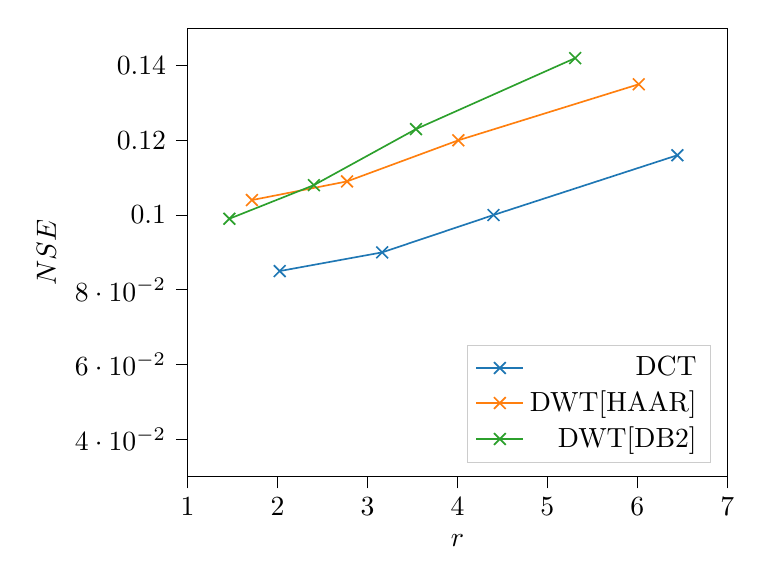 % This file was created with tikzplotlib v0.10.1.
\begin{tikzpicture}

\definecolor{darkgray176}{RGB}{176,176,176}
\definecolor{darkorange25512714}{RGB}{255,127,14}
\definecolor{forestgreen4416044}{RGB}{44,160,44}
\definecolor{lightgray204}{RGB}{204,204,204}
\definecolor{steelblue31119180}{RGB}{31,119,180}

\begin{axis}[
legend cell align={right},
legend style={
  fill opacity=0.8,
  draw opacity=1,
  text opacity=1,
  at={(0.97,0.03)},
  anchor=south east,
  draw=lightgray204
},
tick align=outside,
tick pos=left,
x grid style={darkgray176},
xlabel={\(\displaystyle r\)},
xmin=1.0, xmax=7.0,
xtick style={color=black},
y grid style={darkgray176},
ylabel={\(\displaystyle NSE\)},
ymin=0.03, ymax=0.15,
ytick style={color=black}
]
\addplot [semithick, steelblue31119180, mark=x, mark size=3.0, mark options={solid}]
table {%
6.445 0.116
4.401 0.1
3.163 0.09
2.024 0.085
};
\addlegendentry{DCT}
\addplot [semithick, darkorange25512714, mark=x, mark size=3.0, mark options={solid}]
table {%
6.016 0.135
4.01 0.12
2.773 0.109
1.715 0.104
};
\addlegendentry{DWT[HAAR]}
\addplot [semithick, forestgreen4416044, mark=x, mark size=3.0, mark options={solid}]
table {%
5.309 0.142
3.539 0.123
2.404 0.108
1.464 0.099
};
\addlegendentry{DWT[DB2]}
\end{axis}

\end{tikzpicture}
